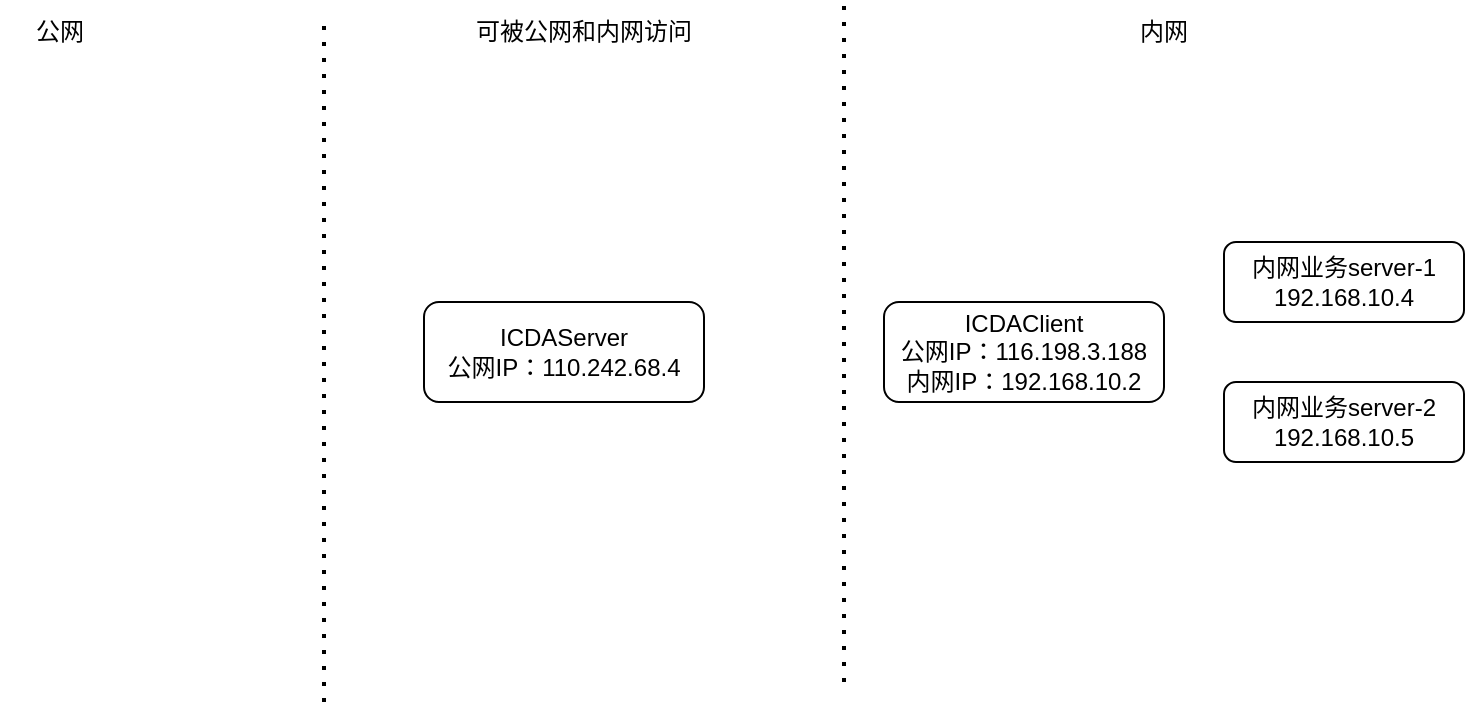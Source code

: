 <mxfile version="21.1.9" type="github">
  <diagram id="C5RBs43oDa-KdzZeNtuy" name="Page-1">
    <mxGraphModel dx="1143" dy="677" grid="1" gridSize="10" guides="1" tooltips="1" connect="1" arrows="1" fold="1" page="1" pageScale="1" pageWidth="827" pageHeight="1169" math="0" shadow="0">
      <root>
        <mxCell id="WIyWlLk6GJQsqaUBKTNV-0" />
        <mxCell id="WIyWlLk6GJQsqaUBKTNV-1" parent="WIyWlLk6GJQsqaUBKTNV-0" />
        <mxCell id="nTqg5RGJuCzNT9uh4TaG-5" value="" style="endArrow=none;dashed=1;html=1;dashPattern=1 3;strokeWidth=2;rounded=0;" edge="1" parent="WIyWlLk6GJQsqaUBKTNV-1">
          <mxGeometry width="50" height="50" relative="1" as="geometry">
            <mxPoint x="500" y="520" as="sourcePoint" />
            <mxPoint x="500" y="180" as="targetPoint" />
          </mxGeometry>
        </mxCell>
        <mxCell id="nTqg5RGJuCzNT9uh4TaG-6" value="" style="endArrow=none;dashed=1;html=1;dashPattern=1 3;strokeWidth=2;rounded=0;" edge="1" parent="WIyWlLk6GJQsqaUBKTNV-1">
          <mxGeometry width="50" height="50" relative="1" as="geometry">
            <mxPoint x="240" y="530" as="sourcePoint" />
            <mxPoint x="240" y="190" as="targetPoint" />
          </mxGeometry>
        </mxCell>
        <mxCell id="nTqg5RGJuCzNT9uh4TaG-7" value="公网" style="text;html=1;strokeColor=none;fillColor=none;align=center;verticalAlign=middle;whiteSpace=wrap;rounded=0;" vertex="1" parent="WIyWlLk6GJQsqaUBKTNV-1">
          <mxGeometry x="78" y="180" width="60" height="30" as="geometry" />
        </mxCell>
        <mxCell id="nTqg5RGJuCzNT9uh4TaG-8" value="内网" style="text;html=1;strokeColor=none;fillColor=none;align=center;verticalAlign=middle;whiteSpace=wrap;rounded=0;" vertex="1" parent="WIyWlLk6GJQsqaUBKTNV-1">
          <mxGeometry x="630" y="180" width="60" height="30" as="geometry" />
        </mxCell>
        <mxCell id="nTqg5RGJuCzNT9uh4TaG-9" value="内网业务server-1&lt;br&gt;192.168.10.4" style="rounded=1;whiteSpace=wrap;html=1;" vertex="1" parent="WIyWlLk6GJQsqaUBKTNV-1">
          <mxGeometry x="690" y="300" width="120" height="40" as="geometry" />
        </mxCell>
        <mxCell id="nTqg5RGJuCzNT9uh4TaG-10" value="内网业务server-2&lt;br&gt;192.168.10.5" style="rounded=1;whiteSpace=wrap;html=1;" vertex="1" parent="WIyWlLk6GJQsqaUBKTNV-1">
          <mxGeometry x="690" y="370" width="120" height="40" as="geometry" />
        </mxCell>
        <mxCell id="nTqg5RGJuCzNT9uh4TaG-12" value="ICDAClient&lt;br&gt;公网IP：116.198.3.188&lt;br&gt;内网IP：192.168.10.2" style="rounded=1;whiteSpace=wrap;html=1;" vertex="1" parent="WIyWlLk6GJQsqaUBKTNV-1">
          <mxGeometry x="520" y="330" width="140" height="50" as="geometry" />
        </mxCell>
        <mxCell id="nTqg5RGJuCzNT9uh4TaG-13" value="ICDAServer&lt;br&gt;公网IP：110.242.68.4" style="rounded=1;whiteSpace=wrap;html=1;" vertex="1" parent="WIyWlLk6GJQsqaUBKTNV-1">
          <mxGeometry x="290" y="330" width="140" height="50" as="geometry" />
        </mxCell>
        <mxCell id="nTqg5RGJuCzNT9uh4TaG-14" value="可被公网和内网访问" style="text;html=1;strokeColor=none;fillColor=none;align=center;verticalAlign=middle;whiteSpace=wrap;rounded=0;" vertex="1" parent="WIyWlLk6GJQsqaUBKTNV-1">
          <mxGeometry x="300" y="180" width="140" height="30" as="geometry" />
        </mxCell>
      </root>
    </mxGraphModel>
  </diagram>
</mxfile>
